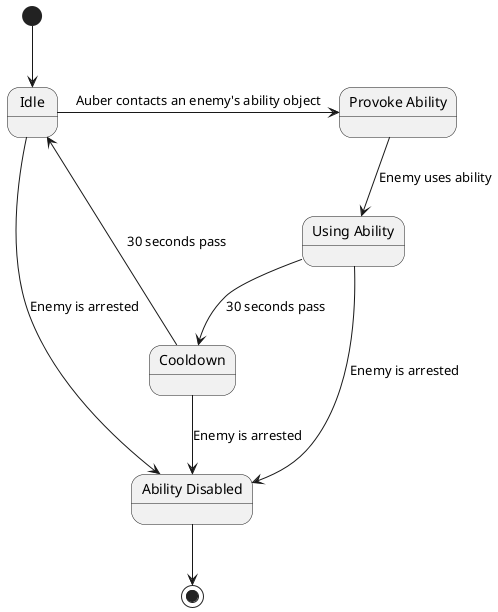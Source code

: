 @startuml
state "Provoke Ability" as ProvokeAbility
state "Using Ability" as UsingAbility
state "Ability Disabled" as AbilityDisabled

[*] --> Idle
Idle -> ProvokeAbility: Auber contacts an enemy's ability object
ProvokeAbility --> UsingAbility: Enemy uses ability
UsingAbility --> AbilityDisabled: Enemy is arrested
UsingAbility --> Cooldown: 30 seconds pass
Cooldown --> AbilityDisabled: Enemy is arrested
Cooldown --> Idle: 30 seconds pass
AbilityDisabled --> [*]
Idle --> AbilityDisabled: Enemy is arrested
@enduml